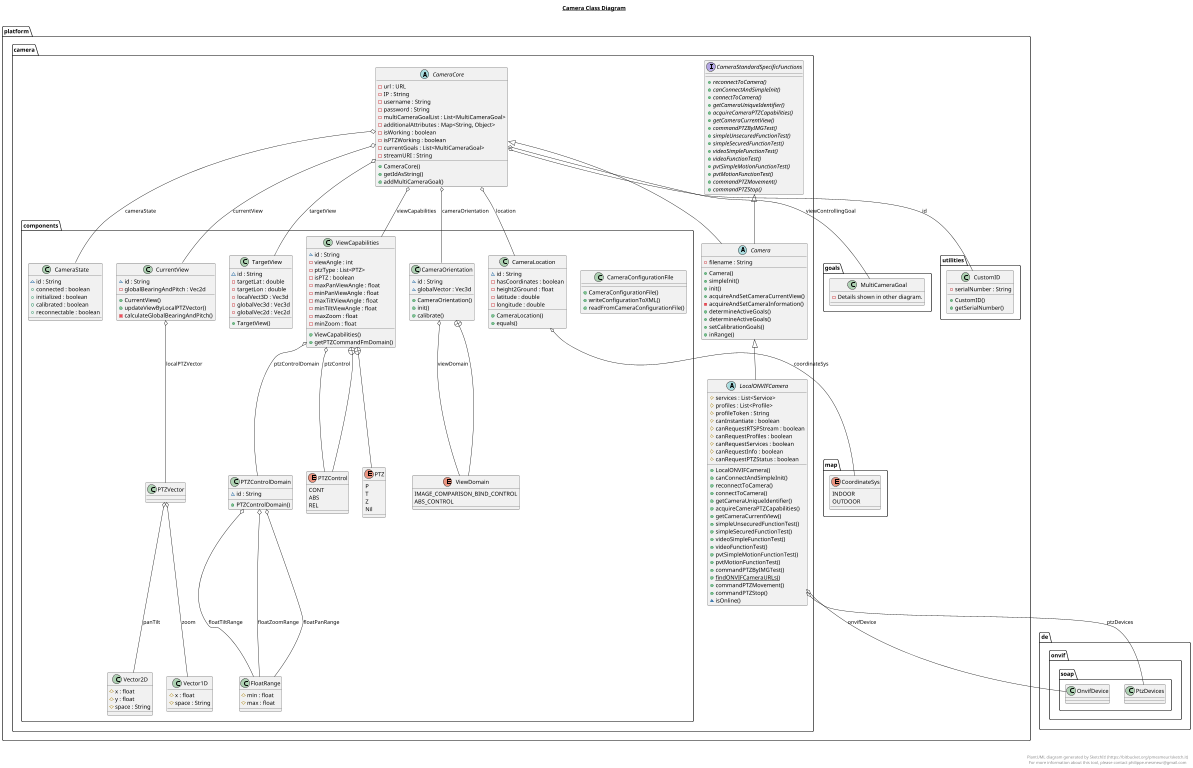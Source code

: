 @startuml

scale 1024 width
scale 768 height

title __Camera Class Diagram__\n

      package de.onvif.soap {
          class OnvifDevice {
          }
        }

package de.onvif.soap {
          class PtzDevices{
          }
        }


  package platform {
      package platform.camera.components {
        class Vector2D {
            # x : float
            # y : float
            # space : String
        }
      }
    }


  package platform {
      package platform.camera.components {
          class FloatRange {
              # min : float
              # max : float
          }
        }
      }


  package platform {
      package platform.camera.components {
                class Vector1D {
                    # x : float
                    # space : String
                }
              }
            }


  package platform {
      package platform.camera.components {
                class PTZVector {
                }
              }
            }



  PTZVector o-- Vector2D : panTilt
  PTZVector o-- Vector1D : zoom


  package platform {
      package platform.camera.components {
          class CameraConfigurationFile {
              + CameraConfigurationFile()
              + writeConfigurationToXML()
              + readFromCameraConfigurationFile()
          }
        }
      }


    package platform {
        package platform.goals {
          class MultiCameraGoal {
              - Details shown in other diagram.
          }
        }
      }


  package platform {
    package platform.map {
      enum CoordinateSys {
        INDOOR
        OUTDOOR
      }
    }
  }


  package platform {
      package platform.camera.components {
          class CameraLocation {
              ~ id : String
              - hasCoordinates : boolean
              - height2Ground : float
              - latitude : double
              - longitude : double
              + CameraLocation()
              + equals()
          }
        }
      }



  package platform {
      package platform.camera.components {
          class CameraOrientation {
              ~ id : String
              ~ globalVector : Vec3d
              + CameraOrientation()
              + init()
              + calibrate()
          }
        }
      }

  package platform {
      package platform.camera.components {
          enum ViewDomain {
            IMAGE_COMPARISON_BIND_CONTROL
            ABS_CONTROL
          }
        }
      }



  package platform {
      package platform.camera.components {
          class CameraState {
              ~ id : String
              + connected : boolean
              + initialized : boolean
              + calibrated : boolean
              + reconnectable : boolean
          }
        }
      }



  package platform {
      package platform.camera.components {
          class CurrentView {
              ~ id : String
              - globalBearingAndPitch : Vec2d
              + CurrentView()
              + updateViewByLocalPTZVector()
              - calculateGlobalBearingAndPitch()
          }
        }
      }



  package platform {
      package platform.camera.components {
          class PTZControlDomain {
              ~ id : String
              + PTZControlDomain()
          }
        }
      }



  package platform {
      package platform.camera.components {
          class TargetView {
              ~ id : String
              - targetLat : double
              - targetLon : double
              - localVect3D : Vec3d
              - globalVec3d : Vec3d
              - globalVec2d : Vec2d
              + TargetView()
          }
        }
      }



  package platform {
      package platform.camera.components {
          class ViewCapabilities {
              ~ id : String
              - viewAngle : int
              - ptzType : List<PTZ>
              - isPTZ : boolean
              - maxPanViewAngle : float
              - minPanViewAngle : float
              - maxTiltViewAngle : float
              - minTiltViewAngle : float
              - maxZoom : float
              - minZoom : float
              + ViewCapabilities()
              + getPTZCommandFmDomain()

          }
        }
      }



  package platform {
      package platform.camera.components {
          enum PTZ {
            P
            T
            Z
            Nil
          }
        }
      }



  package platform {
      package platform.camera.components {
          enum PTZControl {
            CONT
            ABS
            REL
          }
        }
      }


  package platform {
    package platform.camera {
      abstract class Camera {
          - filename : String
          + Camera()
          + simpleInit()
          + init()
          + acquireAndSetCameraCurrentView()
          - acquireAndSetCameraInformation()
          + determineActiveGoals()
          + determineActiveGoals()
          + setCalibrationGoals()
          + inRange()
      }
    }
  }


  package platform {
    package platform.camera {
      abstract class CameraCore {
          - url : URL
          - IP : String
          - username : String
          - password : String
          - multiCameraGoalList : List<MultiCameraGoal>
          - additionalAttributes : Map<String, Object>
          - isWorking : boolean
          - isPTZWorking : boolean
          - currentGoals : List<MultiCameraGoal>
          - streamURI : String
          + CameraCore()
          + getIdAsString()
          + addMultiCameraGoal()
      }
    }
  }


  package platform {
    package platform.camera {
      interface CameraStandardSpecificFunctions {
          {abstract} + reconnectToCamera()
          {abstract} + canConnectAndSimpleInit()
          {abstract} + connectToCamera()
          {abstract} + getCameraUniqueIdentifier()
          {abstract} + acquireCameraPTZCapabilities()
          {abstract} + getCameraCurrentView()
          {abstract} + commandPTZByIMGTest()
          {abstract} + simpleUnsecuredFunctionTest()
          {abstract} + simpleSecuredFunctionTest()
          {abstract} + videoSimpleFunctionTest()
          {abstract} + videoFunctionTest()
          {abstract} + pvtSimpleMotionFunctionTest()
          {abstract} + pvtMotionFunctionTest()
          {abstract} + commandPTZMovement()
          {abstract} + commandPTZStop()
      }
    }
  }


  package platform {
    package platform.camera {
      abstract class LocalONVIFCamera {
          # services : List<Service>
          # profiles : List<Profile>
          # profileToken : String
          # canInstantiate : boolean
          # canRequestRTSPStream : boolean
          # canRequestProfiles : boolean
          # canRequestServices : boolean
          # canRequestInfo : boolean
          # canRequestPTZStatus : boolean
          + LocalONVIFCamera()
          + canConnectAndSimpleInit()
          + reconnectToCamera()
          + connectToCamera()
          + getCameraUniqueIdentifier()
          + acquireCameraPTZCapabilities()
          + getCameraCurrentView()
          + simpleUnsecuredFunctionTest()
          + simpleSecuredFunctionTest()
          + videoSimpleFunctionTest()
          + videoFunctionTest()
          + pvtSimpleMotionFunctionTest()
          + pvtMotionFunctionTest()
          + commandPTZByIMGTest()
          {static} + findONVIFCameraURLs()
          + commandPTZMovement()
          + commandPTZStop()
          ~ isOnline()
      }
    }
  }


  package platform {
    package platform.utilities {
      class CustomID {
          - serialNumber : String
          + CustomID()
          + getSerialNumber()
      }
    }
  }


  Camera -up-|> CameraStandardSpecificFunctions
  Camera -up-|> CameraCore
  CameraCore o-- CustomID : id
  CameraCore o-- ViewCapabilities : viewCapabilities
  CameraCore o-- CameraOrientation : cameraOrientation
  CameraCore o-- CameraLocation : location
  CameraCore o-- CameraState : cameraState
  CameraCore o-- CurrentView : currentView
  CameraCore o-- TargetView : targetView
  CameraCore o-- MultiCameraGoal : viewControllingGoal
  LocalONVIFCamera -up-|> Camera
  LocalONVIFCamera o-- OnvifDevice : onvifDevice
  LocalONVIFCamera o-- PtzDevices : ptzDevices

    CameraLocation o-- CoordinateSys : coordinateSys
    CameraOrientation o-- ViewDomain : viewDomain
    CameraOrientation +-down- ViewDomain
    CurrentView o-- PTZVector : localPTZVector
    PTZControlDomain o-- FloatRange : floatPanRange
    PTZControlDomain o-- FloatRange : floatTiltRange
    PTZControlDomain o-- FloatRange : floatZoomRange
    ViewCapabilities o-- PTZControl : ptzControl
    ViewCapabilities o-- PTZControlDomain : ptzControlDomain
    ViewCapabilities +-down- PTZ
    ViewCapabilities +-down- PTZControl

right footer


PlantUML diagram generated by SketchIt! (https://bitbucket.org/pmesmeur/sketch.it)
For more information about this tool, please contact philippe.mesmeur@gmail.com
endfooter

@enduml
